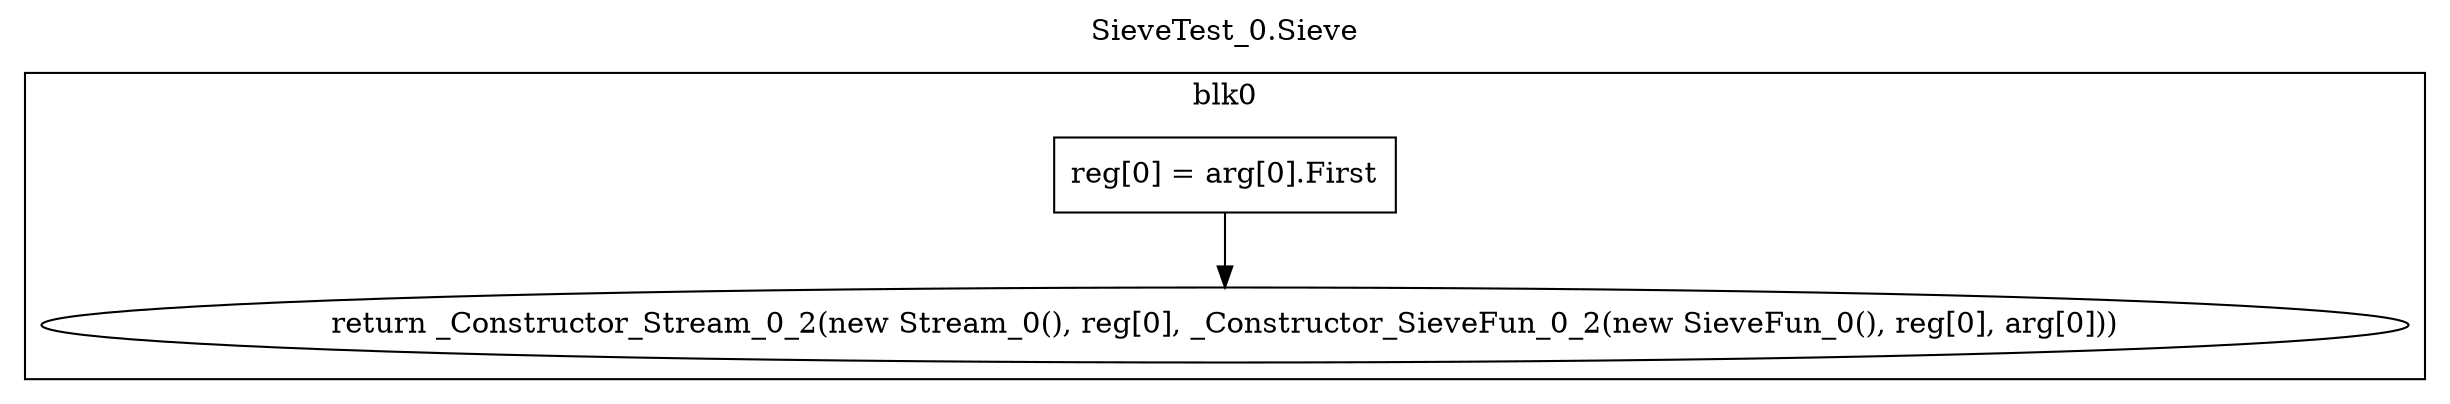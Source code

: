 digraph {
  rankdir=TB;
  b0_l0 -> b0_ret
  b0_l0 [label="reg[0] = arg[0].First\n", shape=box]
  b0_ret [label="return _Constructor_Stream_0_2(new Stream_0(), reg[0], _Constructor_SieveFun_0_2(new SieveFun_0(), reg[0], arg[0]))"]
  subgraph cluster_b0 {
    label = "blk0";
    b0_l0;
    b0_ret;
  }
  labelloc="t"
  label="SieveTest_0.Sieve"
}